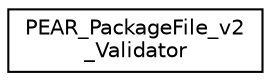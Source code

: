 digraph "Graphical Class Hierarchy"
{
 // LATEX_PDF_SIZE
  edge [fontname="Helvetica",fontsize="10",labelfontname="Helvetica",labelfontsize="10"];
  node [fontname="Helvetica",fontsize="10",shape=record];
  rankdir="LR";
  Node0 [label="PEAR_PackageFile_v2\l_Validator",height=0.2,width=0.4,color="black", fillcolor="white", style="filled",URL="$classPEAR__PackageFile__v2__Validator.html",tooltip=" "];
}

